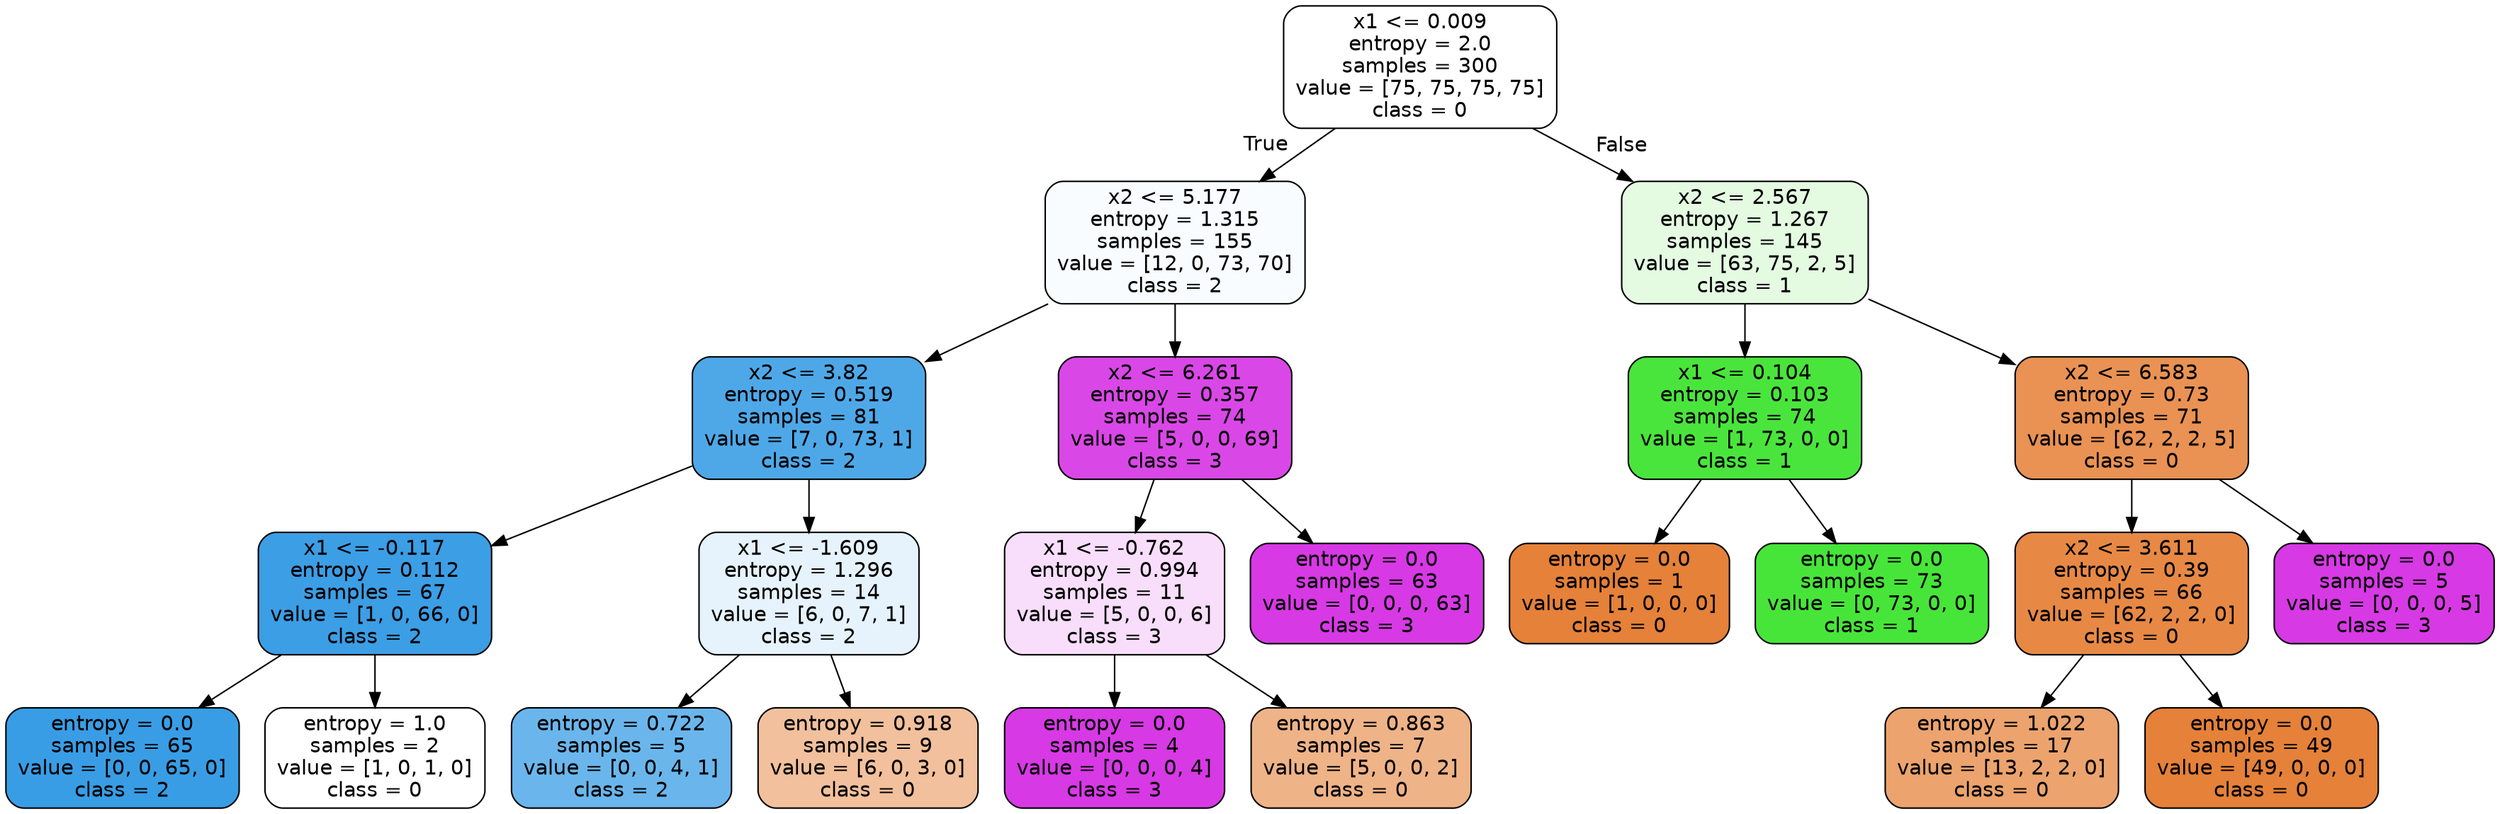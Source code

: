 digraph Tree {
node [shape=box, style="filled, rounded", color="black", fontname=helvetica] ;
edge [fontname=helvetica] ;
0 [label="x1 <= 0.009\nentropy = 2.0\nsamples = 300\nvalue = [75, 75, 75, 75]\nclass = 0", fillcolor="#ffffff"] ;
1 [label="x2 <= 5.177\nentropy = 1.315\nsamples = 155\nvalue = [12, 0, 73, 70]\nclass = 2", fillcolor="#f8fcfe"] ;
0 -> 1 [labeldistance=2.5, labelangle=45, headlabel="True"] ;
2 [label="x2 <= 3.82\nentropy = 0.519\nsamples = 81\nvalue = [7, 0, 73, 1]\nclass = 2", fillcolor="#4ea8e8"] ;
1 -> 2 ;
3 [label="x1 <= -0.117\nentropy = 0.112\nsamples = 67\nvalue = [1, 0, 66, 0]\nclass = 2", fillcolor="#3c9ee5"] ;
2 -> 3 ;
4 [label="entropy = 0.0\nsamples = 65\nvalue = [0, 0, 65, 0]\nclass = 2", fillcolor="#399de5"] ;
3 -> 4 ;
5 [label="entropy = 1.0\nsamples = 2\nvalue = [1, 0, 1, 0]\nclass = 0", fillcolor="#ffffff"] ;
3 -> 5 ;
6 [label="x1 <= -1.609\nentropy = 1.296\nsamples = 14\nvalue = [6, 0, 7, 1]\nclass = 2", fillcolor="#e6f3fc"] ;
2 -> 6 ;
7 [label="entropy = 0.722\nsamples = 5\nvalue = [0, 0, 4, 1]\nclass = 2", fillcolor="#6ab6ec"] ;
6 -> 7 ;
8 [label="entropy = 0.918\nsamples = 9\nvalue = [6, 0, 3, 0]\nclass = 0", fillcolor="#f2c09c"] ;
6 -> 8 ;
9 [label="x2 <= 6.261\nentropy = 0.357\nsamples = 74\nvalue = [5, 0, 0, 69]\nclass = 3", fillcolor="#da47e7"] ;
1 -> 9 ;
10 [label="x1 <= -0.762\nentropy = 0.994\nsamples = 11\nvalue = [5, 0, 0, 6]\nclass = 3", fillcolor="#f8defb"] ;
9 -> 10 ;
11 [label="entropy = 0.0\nsamples = 4\nvalue = [0, 0, 0, 4]\nclass = 3", fillcolor="#d739e5"] ;
10 -> 11 ;
12 [label="entropy = 0.863\nsamples = 7\nvalue = [5, 0, 0, 2]\nclass = 0", fillcolor="#efb388"] ;
10 -> 12 ;
13 [label="entropy = 0.0\nsamples = 63\nvalue = [0, 0, 0, 63]\nclass = 3", fillcolor="#d739e5"] ;
9 -> 13 ;
14 [label="x2 <= 2.567\nentropy = 1.267\nsamples = 145\nvalue = [63, 75, 2, 5]\nclass = 1", fillcolor="#e4fbe2"] ;
0 -> 14 [labeldistance=2.5, labelangle=-45, headlabel="False"] ;
15 [label="x1 <= 0.104\nentropy = 0.103\nsamples = 74\nvalue = [1, 73, 0, 0]\nclass = 1", fillcolor="#4ae53c"] ;
14 -> 15 ;
16 [label="entropy = 0.0\nsamples = 1\nvalue = [1, 0, 0, 0]\nclass = 0", fillcolor="#e58139"] ;
15 -> 16 ;
17 [label="entropy = 0.0\nsamples = 73\nvalue = [0, 73, 0, 0]\nclass = 1", fillcolor="#47e539"] ;
15 -> 17 ;
18 [label="x2 <= 6.583\nentropy = 0.73\nsamples = 71\nvalue = [62, 2, 2, 5]\nclass = 0", fillcolor="#e99254"] ;
14 -> 18 ;
19 [label="x2 <= 3.611\nentropy = 0.39\nsamples = 66\nvalue = [62, 2, 2, 0]\nclass = 0", fillcolor="#e78945"] ;
18 -> 19 ;
20 [label="entropy = 1.022\nsamples = 17\nvalue = [13, 2, 2, 0]\nclass = 0", fillcolor="#eca36e"] ;
19 -> 20 ;
21 [label="entropy = 0.0\nsamples = 49\nvalue = [49, 0, 0, 0]\nclass = 0", fillcolor="#e58139"] ;
19 -> 21 ;
22 [label="entropy = 0.0\nsamples = 5\nvalue = [0, 0, 0, 5]\nclass = 3", fillcolor="#d739e5"] ;
18 -> 22 ;
}
